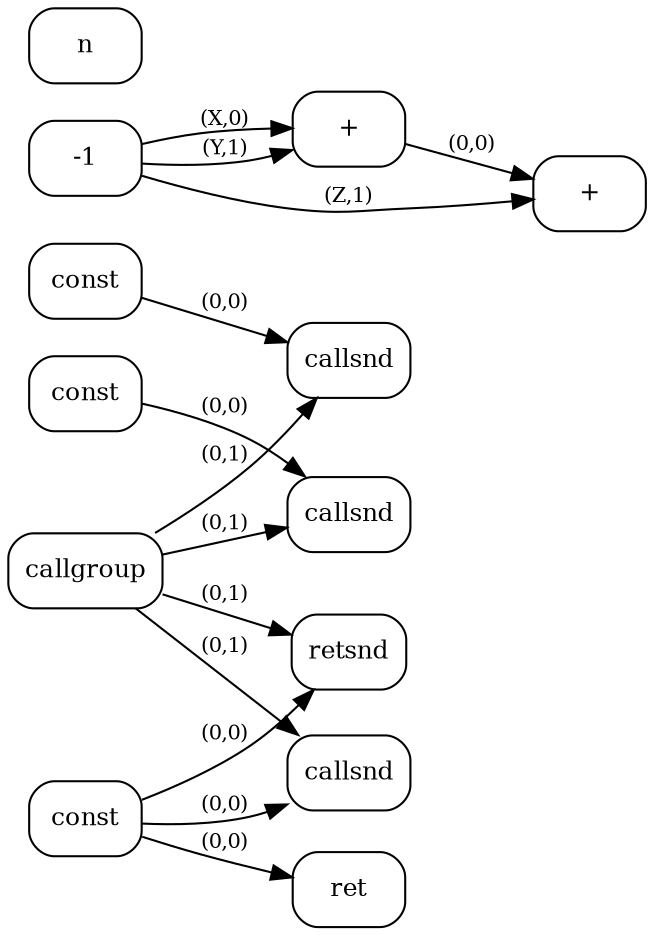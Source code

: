 digraph G {
  rankdir=LR;
  node [shape=box, style=rounded, fontsize=12];
  n0 [label="const"];
  n1 [label="const"];
  n2 [label="const"];
  n3 [label="callgroup"];
  n4 [label="callsnd"];
  n5 [label="callsnd"];
  n6 [label="callsnd"];
  n7 [label="retsnd"];
  n8 [label="+"];
  n9 [label="+"];
  n10 [label="ret"];
  n0 -> n4 [label="(0,0)", fontsize=10];
  n3 -> n4 [label="(0,1)", fontsize=10];
  n1 -> n5 [label="(0,0)", fontsize=10];
  n3 -> n5 [label="(0,1)", fontsize=10];
  n2 -> n6 [label="(0,0)", fontsize=10];
  n3 -> n6 [label="(0,1)", fontsize=10];
  n2 -> n7 [label="(0,0)", fontsize=10];
  n3 -> n7 [label="(0,1)", fontsize=10];
  n-1 -> n8 [label="(X,0)", fontsize=10];
  n-1 -> n8 [label="(Y,1)", fontsize=10];
  n8 -> n9 [label="(0,0)", fontsize=10];
  n-1 -> n9 [label="(Z,1)", fontsize=10];
  n2 -> n10 [label="(0,0)", fontsize=10];
}
